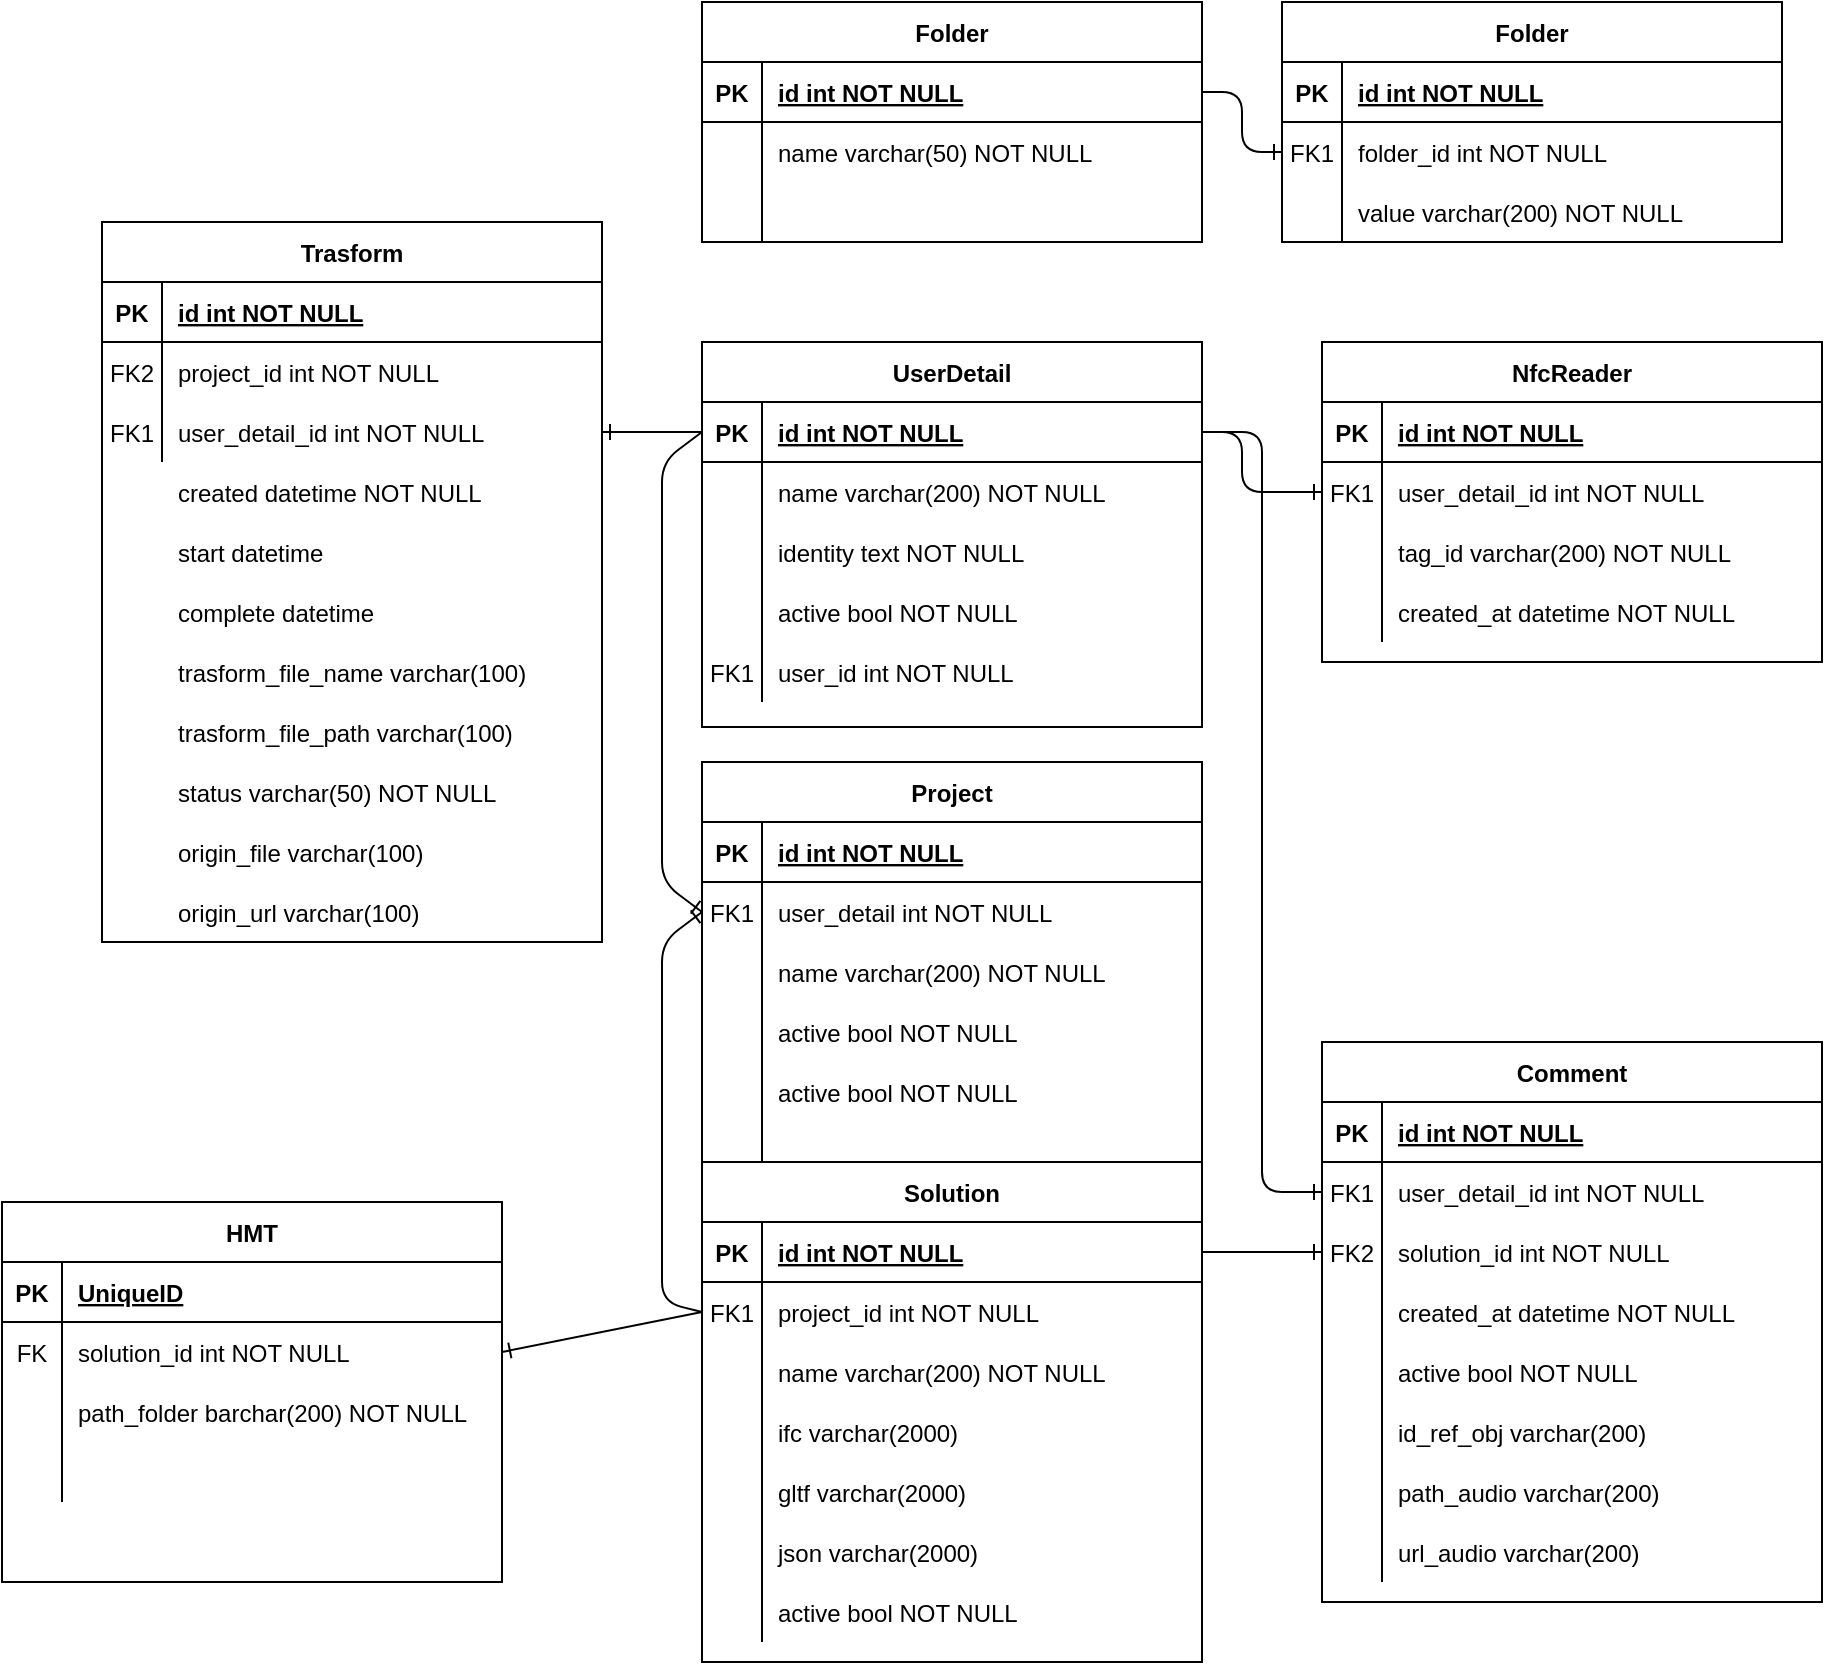 <mxfile version="21.0.6" type="github">
  <diagram id="R2lEEEUBdFMjLlhIrx00" name="Page-1">
    <mxGraphModel dx="1562" dy="829" grid="1" gridSize="10" guides="1" tooltips="1" connect="1" arrows="1" fold="1" page="1" pageScale="1" pageWidth="850" pageHeight="1100" math="0" shadow="0" extFonts="Permanent Marker^https://fonts.googleapis.com/css?family=Permanent+Marker">
      <root>
        <mxCell id="0" />
        <mxCell id="1" parent="0" />
        <mxCell id="ysdyAPPFtzYPSUUlSstP-8" value="Trasform" style="shape=table;startSize=30;container=1;collapsible=1;childLayout=tableLayout;fixedRows=1;rowLines=0;fontStyle=1;align=center;resizeLast=1;" parent="1" vertex="1">
          <mxGeometry x="370" y="210" width="250" height="360" as="geometry" />
        </mxCell>
        <mxCell id="ysdyAPPFtzYPSUUlSstP-9" value="" style="shape=partialRectangle;collapsible=0;dropTarget=0;pointerEvents=0;fillColor=none;points=[[0,0.5],[1,0.5]];portConstraint=eastwest;top=0;left=0;right=0;bottom=1;" parent="ysdyAPPFtzYPSUUlSstP-8" vertex="1">
          <mxGeometry y="30" width="250" height="30" as="geometry" />
        </mxCell>
        <mxCell id="ysdyAPPFtzYPSUUlSstP-10" value="PK" style="shape=partialRectangle;overflow=hidden;connectable=0;fillColor=none;top=0;left=0;bottom=0;right=0;fontStyle=1;" parent="ysdyAPPFtzYPSUUlSstP-9" vertex="1">
          <mxGeometry width="30" height="30" as="geometry">
            <mxRectangle width="30" height="30" as="alternateBounds" />
          </mxGeometry>
        </mxCell>
        <mxCell id="ysdyAPPFtzYPSUUlSstP-11" value="id int NOT NULL " style="shape=partialRectangle;overflow=hidden;connectable=0;fillColor=none;top=0;left=0;bottom=0;right=0;align=left;spacingLeft=6;fontStyle=5;" parent="ysdyAPPFtzYPSUUlSstP-9" vertex="1">
          <mxGeometry x="30" width="220" height="30" as="geometry">
            <mxRectangle width="220" height="30" as="alternateBounds" />
          </mxGeometry>
        </mxCell>
        <mxCell id="ysdyAPPFtzYPSUUlSstP-15" value="" style="shape=partialRectangle;collapsible=0;dropTarget=0;pointerEvents=0;fillColor=none;points=[[0,0.5],[1,0.5]];portConstraint=eastwest;top=0;left=0;right=0;bottom=0;" parent="ysdyAPPFtzYPSUUlSstP-8" vertex="1">
          <mxGeometry y="60" width="250" height="30" as="geometry" />
        </mxCell>
        <mxCell id="ysdyAPPFtzYPSUUlSstP-16" value="FK2" style="shape=partialRectangle;overflow=hidden;connectable=0;fillColor=none;top=0;left=0;bottom=0;right=0;" parent="ysdyAPPFtzYPSUUlSstP-15" vertex="1">
          <mxGeometry width="30" height="30" as="geometry">
            <mxRectangle width="30" height="30" as="alternateBounds" />
          </mxGeometry>
        </mxCell>
        <mxCell id="ysdyAPPFtzYPSUUlSstP-17" value="project_id int NOT NULL" style="shape=partialRectangle;overflow=hidden;connectable=0;fillColor=none;top=0;left=0;bottom=0;right=0;align=left;spacingLeft=6;" parent="ysdyAPPFtzYPSUUlSstP-15" vertex="1">
          <mxGeometry x="30" width="220" height="30" as="geometry">
            <mxRectangle width="220" height="30" as="alternateBounds" />
          </mxGeometry>
        </mxCell>
        <mxCell id="ysdyAPPFtzYPSUUlSstP-12" value="" style="shape=partialRectangle;collapsible=0;dropTarget=0;pointerEvents=0;fillColor=none;points=[[0,0.5],[1,0.5]];portConstraint=eastwest;top=0;left=0;right=0;bottom=0;" parent="ysdyAPPFtzYPSUUlSstP-8" vertex="1">
          <mxGeometry y="90" width="250" height="30" as="geometry" />
        </mxCell>
        <mxCell id="ysdyAPPFtzYPSUUlSstP-13" value="FK1" style="shape=partialRectangle;overflow=hidden;connectable=0;fillColor=none;top=0;left=0;bottom=0;right=0;" parent="ysdyAPPFtzYPSUUlSstP-12" vertex="1">
          <mxGeometry width="30" height="30" as="geometry">
            <mxRectangle width="30" height="30" as="alternateBounds" />
          </mxGeometry>
        </mxCell>
        <mxCell id="ysdyAPPFtzYPSUUlSstP-14" value="user_detail_id int NOT NULL" style="shape=partialRectangle;overflow=hidden;connectable=0;fillColor=none;top=0;left=0;bottom=0;right=0;align=left;spacingLeft=6;" parent="ysdyAPPFtzYPSUUlSstP-12" vertex="1">
          <mxGeometry x="30" width="220" height="30" as="geometry">
            <mxRectangle width="220" height="30" as="alternateBounds" />
          </mxGeometry>
        </mxCell>
        <mxCell id="ysdyAPPFtzYPSUUlSstP-20" value="created datetime NOT NULL" style="shape=partialRectangle;overflow=hidden;connectable=0;fillColor=none;top=0;left=0;bottom=0;right=0;align=left;spacingLeft=6;" parent="1" vertex="1">
          <mxGeometry x="400" y="330" width="220" height="30" as="geometry">
            <mxRectangle width="220" height="30" as="alternateBounds" />
          </mxGeometry>
        </mxCell>
        <mxCell id="ysdyAPPFtzYPSUUlSstP-22" value="start datetime" style="shape=partialRectangle;overflow=hidden;connectable=0;fillColor=none;top=0;left=0;bottom=0;right=0;align=left;spacingLeft=6;" parent="1" vertex="1">
          <mxGeometry x="400" y="360" width="220" height="30" as="geometry">
            <mxRectangle width="220" height="30" as="alternateBounds" />
          </mxGeometry>
        </mxCell>
        <mxCell id="ysdyAPPFtzYPSUUlSstP-23" value="complete datetime" style="shape=partialRectangle;overflow=hidden;connectable=0;fillColor=none;top=0;left=0;bottom=0;right=0;align=left;spacingLeft=6;" parent="1" vertex="1">
          <mxGeometry x="400" y="390" width="220" height="30" as="geometry">
            <mxRectangle width="220" height="30" as="alternateBounds" />
          </mxGeometry>
        </mxCell>
        <mxCell id="ysdyAPPFtzYPSUUlSstP-24" value="trasform_file_name varchar(100)" style="shape=partialRectangle;overflow=hidden;connectable=0;fillColor=none;top=0;left=0;bottom=0;right=0;align=left;spacingLeft=6;" parent="1" vertex="1">
          <mxGeometry x="400" y="420" width="220" height="30" as="geometry">
            <mxRectangle width="220" height="30" as="alternateBounds" />
          </mxGeometry>
        </mxCell>
        <mxCell id="ysdyAPPFtzYPSUUlSstP-25" value="trasform_file_path varchar(100)" style="shape=partialRectangle;overflow=hidden;connectable=0;fillColor=none;top=0;left=0;bottom=0;right=0;align=left;spacingLeft=6;" parent="1" vertex="1">
          <mxGeometry x="400" y="450" width="220" height="30" as="geometry">
            <mxRectangle width="220" height="30" as="alternateBounds" />
          </mxGeometry>
        </mxCell>
        <mxCell id="ysdyAPPFtzYPSUUlSstP-26" value="status varchar(50) NOT NULL" style="shape=partialRectangle;overflow=hidden;connectable=0;fillColor=none;top=0;left=0;bottom=0;right=0;align=left;spacingLeft=6;" parent="1" vertex="1">
          <mxGeometry x="400" y="480" width="220" height="30" as="geometry">
            <mxRectangle width="220" height="30" as="alternateBounds" />
          </mxGeometry>
        </mxCell>
        <mxCell id="ysdyAPPFtzYPSUUlSstP-27" value="origin_file varchar(100)" style="shape=partialRectangle;overflow=hidden;connectable=0;fillColor=none;top=0;left=0;bottom=0;right=0;align=left;spacingLeft=6;" parent="1" vertex="1">
          <mxGeometry x="400" y="510" width="220" height="30" as="geometry">
            <mxRectangle width="220" height="30" as="alternateBounds" />
          </mxGeometry>
        </mxCell>
        <mxCell id="ysdyAPPFtzYPSUUlSstP-28" value="origin_url varchar(100)" style="shape=partialRectangle;overflow=hidden;connectable=0;fillColor=none;top=0;left=0;bottom=0;right=0;align=left;spacingLeft=6;" parent="1" vertex="1">
          <mxGeometry x="400" y="540" width="220" height="30" as="geometry">
            <mxRectangle width="220" height="30" as="alternateBounds" />
          </mxGeometry>
        </mxCell>
        <mxCell id="ysdyAPPFtzYPSUUlSstP-39" value="UserDetail" style="shape=table;startSize=30;container=1;collapsible=1;childLayout=tableLayout;fixedRows=1;rowLines=0;fontStyle=1;align=center;resizeLast=1;" parent="1" vertex="1">
          <mxGeometry x="670" y="270" width="250" height="192.5" as="geometry" />
        </mxCell>
        <mxCell id="ysdyAPPFtzYPSUUlSstP-40" value="" style="shape=partialRectangle;collapsible=0;dropTarget=0;pointerEvents=0;fillColor=none;points=[[0,0.5],[1,0.5]];portConstraint=eastwest;top=0;left=0;right=0;bottom=1;" parent="ysdyAPPFtzYPSUUlSstP-39" vertex="1">
          <mxGeometry y="30" width="250" height="30" as="geometry" />
        </mxCell>
        <mxCell id="ysdyAPPFtzYPSUUlSstP-41" value="PK" style="shape=partialRectangle;overflow=hidden;connectable=0;fillColor=none;top=0;left=0;bottom=0;right=0;fontStyle=1;" parent="ysdyAPPFtzYPSUUlSstP-40" vertex="1">
          <mxGeometry width="30" height="30" as="geometry">
            <mxRectangle width="30" height="30" as="alternateBounds" />
          </mxGeometry>
        </mxCell>
        <mxCell id="ysdyAPPFtzYPSUUlSstP-42" value="id int NOT NULL " style="shape=partialRectangle;overflow=hidden;connectable=0;fillColor=none;top=0;left=0;bottom=0;right=0;align=left;spacingLeft=6;fontStyle=5;" parent="ysdyAPPFtzYPSUUlSstP-40" vertex="1">
          <mxGeometry x="30" width="220" height="30" as="geometry">
            <mxRectangle width="220" height="30" as="alternateBounds" />
          </mxGeometry>
        </mxCell>
        <mxCell id="ysdyAPPFtzYPSUUlSstP-43" value="" style="shape=partialRectangle;collapsible=0;dropTarget=0;pointerEvents=0;fillColor=none;points=[[0,0.5],[1,0.5]];portConstraint=eastwest;top=0;left=0;right=0;bottom=0;" parent="ysdyAPPFtzYPSUUlSstP-39" vertex="1">
          <mxGeometry y="60" width="250" height="30" as="geometry" />
        </mxCell>
        <mxCell id="ysdyAPPFtzYPSUUlSstP-44" value="" style="shape=partialRectangle;overflow=hidden;connectable=0;fillColor=none;top=0;left=0;bottom=0;right=0;" parent="ysdyAPPFtzYPSUUlSstP-43" vertex="1">
          <mxGeometry width="30" height="30" as="geometry">
            <mxRectangle width="30" height="30" as="alternateBounds" />
          </mxGeometry>
        </mxCell>
        <mxCell id="ysdyAPPFtzYPSUUlSstP-45" value="name varchar(200) NOT NULL" style="shape=partialRectangle;overflow=hidden;connectable=0;fillColor=none;top=0;left=0;bottom=0;right=0;align=left;spacingLeft=6;" parent="ysdyAPPFtzYPSUUlSstP-43" vertex="1">
          <mxGeometry x="30" width="220" height="30" as="geometry">
            <mxRectangle width="220" height="30" as="alternateBounds" />
          </mxGeometry>
        </mxCell>
        <mxCell id="ysdyAPPFtzYPSUUlSstP-46" value="" style="shape=partialRectangle;collapsible=0;dropTarget=0;pointerEvents=0;fillColor=none;points=[[0,0.5],[1,0.5]];portConstraint=eastwest;top=0;left=0;right=0;bottom=0;" parent="ysdyAPPFtzYPSUUlSstP-39" vertex="1">
          <mxGeometry y="90" width="250" height="30" as="geometry" />
        </mxCell>
        <mxCell id="ysdyAPPFtzYPSUUlSstP-47" value="" style="shape=partialRectangle;overflow=hidden;connectable=0;fillColor=none;top=0;left=0;bottom=0;right=0;" parent="ysdyAPPFtzYPSUUlSstP-46" vertex="1">
          <mxGeometry width="30" height="30" as="geometry">
            <mxRectangle width="30" height="30" as="alternateBounds" />
          </mxGeometry>
        </mxCell>
        <mxCell id="ysdyAPPFtzYPSUUlSstP-48" value="identity text NOT NULL" style="shape=partialRectangle;overflow=hidden;connectable=0;fillColor=none;top=0;left=0;bottom=0;right=0;align=left;spacingLeft=6;" parent="ysdyAPPFtzYPSUUlSstP-46" vertex="1">
          <mxGeometry x="30" width="220" height="30" as="geometry">
            <mxRectangle width="220" height="30" as="alternateBounds" />
          </mxGeometry>
        </mxCell>
        <mxCell id="ysdyAPPFtzYPSUUlSstP-49" value="" style="shape=partialRectangle;collapsible=0;dropTarget=0;pointerEvents=0;fillColor=none;points=[[0,0.5],[1,0.5]];portConstraint=eastwest;top=0;left=0;right=0;bottom=0;" parent="ysdyAPPFtzYPSUUlSstP-39" vertex="1">
          <mxGeometry y="120" width="250" height="30" as="geometry" />
        </mxCell>
        <mxCell id="ysdyAPPFtzYPSUUlSstP-50" value="" style="shape=partialRectangle;overflow=hidden;connectable=0;fillColor=none;top=0;left=0;bottom=0;right=0;" parent="ysdyAPPFtzYPSUUlSstP-49" vertex="1">
          <mxGeometry width="30" height="30" as="geometry">
            <mxRectangle width="30" height="30" as="alternateBounds" />
          </mxGeometry>
        </mxCell>
        <mxCell id="ysdyAPPFtzYPSUUlSstP-51" value="active bool NOT NULL" style="shape=partialRectangle;overflow=hidden;connectable=0;fillColor=none;top=0;left=0;bottom=0;right=0;align=left;spacingLeft=6;" parent="ysdyAPPFtzYPSUUlSstP-49" vertex="1">
          <mxGeometry x="30" width="220" height="30" as="geometry">
            <mxRectangle width="220" height="30" as="alternateBounds" />
          </mxGeometry>
        </mxCell>
        <mxCell id="ysdyAPPFtzYPSUUlSstP-52" value="" style="shape=partialRectangle;collapsible=0;dropTarget=0;pointerEvents=0;fillColor=none;points=[[0,0.5],[1,0.5]];portConstraint=eastwest;top=0;left=0;right=0;bottom=0;" parent="ysdyAPPFtzYPSUUlSstP-39" vertex="1">
          <mxGeometry y="150" width="250" height="30" as="geometry" />
        </mxCell>
        <mxCell id="ysdyAPPFtzYPSUUlSstP-53" value="FK1" style="shape=partialRectangle;overflow=hidden;connectable=0;fillColor=none;top=0;left=0;bottom=0;right=0;" parent="ysdyAPPFtzYPSUUlSstP-52" vertex="1">
          <mxGeometry width="30" height="30" as="geometry">
            <mxRectangle width="30" height="30" as="alternateBounds" />
          </mxGeometry>
        </mxCell>
        <mxCell id="ysdyAPPFtzYPSUUlSstP-54" value="user_id int NOT NULL" style="shape=partialRectangle;overflow=hidden;connectable=0;fillColor=none;top=0;left=0;bottom=0;right=0;align=left;spacingLeft=6;" parent="ysdyAPPFtzYPSUUlSstP-52" vertex="1">
          <mxGeometry x="30" width="220" height="30" as="geometry">
            <mxRectangle width="220" height="30" as="alternateBounds" />
          </mxGeometry>
        </mxCell>
        <mxCell id="ysdyAPPFtzYPSUUlSstP-58" value="" style="endArrow=ERoneToOne;startArrow=ERone;endFill=1;startFill=0;exitX=1;exitY=0.5;exitDx=0;exitDy=0;entryX=0;entryY=0.5;entryDx=0;entryDy=0;" parent="1" source="ysdyAPPFtzYPSUUlSstP-12" target="ysdyAPPFtzYPSUUlSstP-40" edge="1">
          <mxGeometry width="100" height="100" relative="1" as="geometry">
            <mxPoint x="680" y="-23.636" as="sourcePoint" />
            <mxPoint x="760" y="-16.364" as="targetPoint" />
          </mxGeometry>
        </mxCell>
        <mxCell id="ysdyAPPFtzYPSUUlSstP-59" value="Project" style="shape=table;startSize=30;container=1;collapsible=1;childLayout=tableLayout;fixedRows=1;rowLines=0;fontStyle=1;align=center;resizeLast=1;" parent="1" vertex="1">
          <mxGeometry x="670" y="480" width="250" height="210" as="geometry" />
        </mxCell>
        <mxCell id="ysdyAPPFtzYPSUUlSstP-60" value="" style="shape=partialRectangle;collapsible=0;dropTarget=0;pointerEvents=0;fillColor=none;points=[[0,0.5],[1,0.5]];portConstraint=eastwest;top=0;left=0;right=0;bottom=1;" parent="ysdyAPPFtzYPSUUlSstP-59" vertex="1">
          <mxGeometry y="30" width="250" height="30" as="geometry" />
        </mxCell>
        <mxCell id="ysdyAPPFtzYPSUUlSstP-61" value="PK" style="shape=partialRectangle;overflow=hidden;connectable=0;fillColor=none;top=0;left=0;bottom=0;right=0;fontStyle=1;" parent="ysdyAPPFtzYPSUUlSstP-60" vertex="1">
          <mxGeometry width="30" height="30" as="geometry">
            <mxRectangle width="30" height="30" as="alternateBounds" />
          </mxGeometry>
        </mxCell>
        <mxCell id="ysdyAPPFtzYPSUUlSstP-62" value="id int NOT NULL " style="shape=partialRectangle;overflow=hidden;connectable=0;fillColor=none;top=0;left=0;bottom=0;right=0;align=left;spacingLeft=6;fontStyle=5;" parent="ysdyAPPFtzYPSUUlSstP-60" vertex="1">
          <mxGeometry x="30" width="220" height="30" as="geometry">
            <mxRectangle width="220" height="30" as="alternateBounds" />
          </mxGeometry>
        </mxCell>
        <mxCell id="ysdyAPPFtzYPSUUlSstP-63" value="" style="shape=partialRectangle;collapsible=0;dropTarget=0;pointerEvents=0;fillColor=none;points=[[0,0.5],[1,0.5]];portConstraint=eastwest;top=0;left=0;right=0;bottom=0;" parent="ysdyAPPFtzYPSUUlSstP-59" vertex="1">
          <mxGeometry y="60" width="250" height="30" as="geometry" />
        </mxCell>
        <mxCell id="ysdyAPPFtzYPSUUlSstP-64" value="FK1" style="shape=partialRectangle;overflow=hidden;connectable=0;fillColor=none;top=0;left=0;bottom=0;right=0;" parent="ysdyAPPFtzYPSUUlSstP-63" vertex="1">
          <mxGeometry width="30" height="30" as="geometry">
            <mxRectangle width="30" height="30" as="alternateBounds" />
          </mxGeometry>
        </mxCell>
        <mxCell id="ysdyAPPFtzYPSUUlSstP-65" value="user_detail int NOT NULL" style="shape=partialRectangle;overflow=hidden;connectable=0;fillColor=none;top=0;left=0;bottom=0;right=0;align=left;spacingLeft=6;" parent="ysdyAPPFtzYPSUUlSstP-63" vertex="1">
          <mxGeometry x="30" width="220" height="30" as="geometry">
            <mxRectangle width="220" height="30" as="alternateBounds" />
          </mxGeometry>
        </mxCell>
        <mxCell id="ysdyAPPFtzYPSUUlSstP-66" value="" style="shape=partialRectangle;collapsible=0;dropTarget=0;pointerEvents=0;fillColor=none;points=[[0,0.5],[1,0.5]];portConstraint=eastwest;top=0;left=0;right=0;bottom=0;" parent="ysdyAPPFtzYPSUUlSstP-59" vertex="1">
          <mxGeometry y="90" width="250" height="30" as="geometry" />
        </mxCell>
        <mxCell id="ysdyAPPFtzYPSUUlSstP-67" value="" style="shape=partialRectangle;overflow=hidden;connectable=0;fillColor=none;top=0;left=0;bottom=0;right=0;" parent="ysdyAPPFtzYPSUUlSstP-66" vertex="1">
          <mxGeometry width="30" height="30" as="geometry">
            <mxRectangle width="30" height="30" as="alternateBounds" />
          </mxGeometry>
        </mxCell>
        <mxCell id="ysdyAPPFtzYPSUUlSstP-68" value="name varchar(200) NOT NULL" style="shape=partialRectangle;overflow=hidden;connectable=0;fillColor=none;top=0;left=0;bottom=0;right=0;align=left;spacingLeft=6;" parent="ysdyAPPFtzYPSUUlSstP-66" vertex="1">
          <mxGeometry x="30" width="220" height="30" as="geometry">
            <mxRectangle width="220" height="30" as="alternateBounds" />
          </mxGeometry>
        </mxCell>
        <mxCell id="_1cY1ku0aKr4ghKfiRZp-2" value="" style="shape=partialRectangle;collapsible=0;dropTarget=0;pointerEvents=0;fillColor=none;points=[[0,0.5],[1,0.5]];portConstraint=eastwest;top=0;left=0;right=0;bottom=0;" vertex="1" parent="ysdyAPPFtzYPSUUlSstP-59">
          <mxGeometry y="120" width="250" height="30" as="geometry" />
        </mxCell>
        <mxCell id="_1cY1ku0aKr4ghKfiRZp-3" value="" style="shape=partialRectangle;overflow=hidden;connectable=0;fillColor=none;top=0;left=0;bottom=0;right=0;" vertex="1" parent="_1cY1ku0aKr4ghKfiRZp-2">
          <mxGeometry width="30" height="30" as="geometry">
            <mxRectangle width="30" height="30" as="alternateBounds" />
          </mxGeometry>
        </mxCell>
        <mxCell id="_1cY1ku0aKr4ghKfiRZp-4" value="active bool NOT NULL" style="shape=partialRectangle;overflow=hidden;connectable=0;fillColor=none;top=0;left=0;bottom=0;right=0;align=left;spacingLeft=6;" vertex="1" parent="_1cY1ku0aKr4ghKfiRZp-2">
          <mxGeometry x="30" width="220" height="30" as="geometry">
            <mxRectangle width="220" height="30" as="alternateBounds" />
          </mxGeometry>
        </mxCell>
        <mxCell id="ysdyAPPFtzYPSUUlSstP-69" value="" style="shape=partialRectangle;collapsible=0;dropTarget=0;pointerEvents=0;fillColor=none;points=[[0,0.5],[1,0.5]];portConstraint=eastwest;top=0;left=0;right=0;bottom=0;" parent="ysdyAPPFtzYPSUUlSstP-59" vertex="1">
          <mxGeometry y="150" width="250" height="30" as="geometry" />
        </mxCell>
        <mxCell id="ysdyAPPFtzYPSUUlSstP-70" value="" style="shape=partialRectangle;overflow=hidden;connectable=0;fillColor=none;top=0;left=0;bottom=0;right=0;" parent="ysdyAPPFtzYPSUUlSstP-69" vertex="1">
          <mxGeometry width="30" height="30" as="geometry">
            <mxRectangle width="30" height="30" as="alternateBounds" />
          </mxGeometry>
        </mxCell>
        <mxCell id="ysdyAPPFtzYPSUUlSstP-71" value="active bool NOT NULL" style="shape=partialRectangle;overflow=hidden;connectable=0;fillColor=none;top=0;left=0;bottom=0;right=0;align=left;spacingLeft=6;" parent="ysdyAPPFtzYPSUUlSstP-69" vertex="1">
          <mxGeometry x="30" width="220" height="30" as="geometry">
            <mxRectangle width="220" height="30" as="alternateBounds" />
          </mxGeometry>
        </mxCell>
        <mxCell id="ysdyAPPFtzYPSUUlSstP-72" value="" style="shape=partialRectangle;collapsible=0;dropTarget=0;pointerEvents=0;fillColor=none;points=[[0,0.5],[1,0.5]];portConstraint=eastwest;top=0;left=0;right=0;bottom=0;" parent="ysdyAPPFtzYPSUUlSstP-59" vertex="1">
          <mxGeometry y="180" width="250" height="30" as="geometry" />
        </mxCell>
        <mxCell id="ysdyAPPFtzYPSUUlSstP-73" value="" style="shape=partialRectangle;overflow=hidden;connectable=0;fillColor=none;top=0;left=0;bottom=0;right=0;" parent="ysdyAPPFtzYPSUUlSstP-72" vertex="1">
          <mxGeometry width="30" height="30" as="geometry">
            <mxRectangle width="30" height="30" as="alternateBounds" />
          </mxGeometry>
        </mxCell>
        <mxCell id="ysdyAPPFtzYPSUUlSstP-74" value="" style="shape=partialRectangle;overflow=hidden;connectable=0;fillColor=none;top=0;left=0;bottom=0;right=0;align=left;spacingLeft=6;" parent="ysdyAPPFtzYPSUUlSstP-72" vertex="1">
          <mxGeometry x="30" width="220" height="30" as="geometry">
            <mxRectangle width="220" height="30" as="alternateBounds" />
          </mxGeometry>
        </mxCell>
        <mxCell id="ysdyAPPFtzYPSUUlSstP-75" value="" style="endArrow=ERoneToOne;startArrow=ERone;endFill=1;startFill=0;exitX=0;exitY=0.5;exitDx=0;exitDy=0;entryX=0;entryY=0.5;entryDx=0;entryDy=0;" parent="1" source="ysdyAPPFtzYPSUUlSstP-63" target="ysdyAPPFtzYPSUUlSstP-40" edge="1">
          <mxGeometry width="100" height="100" relative="1" as="geometry">
            <mxPoint x="630" y="325" as="sourcePoint" />
            <mxPoint x="680" y="325" as="targetPoint" />
            <Array as="points">
              <mxPoint x="650" y="540" />
              <mxPoint x="650" y="430" />
              <mxPoint x="650" y="330" />
            </Array>
          </mxGeometry>
        </mxCell>
        <mxCell id="ysdyAPPFtzYPSUUlSstP-76" value="Solution" style="shape=table;startSize=30;container=1;collapsible=1;childLayout=tableLayout;fixedRows=1;rowLines=0;fontStyle=1;align=center;resizeLast=1;" parent="1" vertex="1">
          <mxGeometry x="670" y="680" width="250" height="250" as="geometry" />
        </mxCell>
        <mxCell id="ysdyAPPFtzYPSUUlSstP-77" value="" style="shape=partialRectangle;collapsible=0;dropTarget=0;pointerEvents=0;fillColor=none;points=[[0,0.5],[1,0.5]];portConstraint=eastwest;top=0;left=0;right=0;bottom=1;" parent="ysdyAPPFtzYPSUUlSstP-76" vertex="1">
          <mxGeometry y="30" width="250" height="30" as="geometry" />
        </mxCell>
        <mxCell id="ysdyAPPFtzYPSUUlSstP-78" value="PK" style="shape=partialRectangle;overflow=hidden;connectable=0;fillColor=none;top=0;left=0;bottom=0;right=0;fontStyle=1;" parent="ysdyAPPFtzYPSUUlSstP-77" vertex="1">
          <mxGeometry width="30" height="30" as="geometry">
            <mxRectangle width="30" height="30" as="alternateBounds" />
          </mxGeometry>
        </mxCell>
        <mxCell id="ysdyAPPFtzYPSUUlSstP-79" value="id int NOT NULL " style="shape=partialRectangle;overflow=hidden;connectable=0;fillColor=none;top=0;left=0;bottom=0;right=0;align=left;spacingLeft=6;fontStyle=5;" parent="ysdyAPPFtzYPSUUlSstP-77" vertex="1">
          <mxGeometry x="30" width="220" height="30" as="geometry">
            <mxRectangle width="220" height="30" as="alternateBounds" />
          </mxGeometry>
        </mxCell>
        <mxCell id="ysdyAPPFtzYPSUUlSstP-80" value="" style="shape=partialRectangle;collapsible=0;dropTarget=0;pointerEvents=0;fillColor=none;points=[[0,0.5],[1,0.5]];portConstraint=eastwest;top=0;left=0;right=0;bottom=0;" parent="ysdyAPPFtzYPSUUlSstP-76" vertex="1">
          <mxGeometry y="60" width="250" height="30" as="geometry" />
        </mxCell>
        <mxCell id="ysdyAPPFtzYPSUUlSstP-81" value="FK1" style="shape=partialRectangle;overflow=hidden;connectable=0;fillColor=none;top=0;left=0;bottom=0;right=0;" parent="ysdyAPPFtzYPSUUlSstP-80" vertex="1">
          <mxGeometry width="30" height="30" as="geometry">
            <mxRectangle width="30" height="30" as="alternateBounds" />
          </mxGeometry>
        </mxCell>
        <mxCell id="ysdyAPPFtzYPSUUlSstP-82" value="project_id int NOT NULL" style="shape=partialRectangle;overflow=hidden;connectable=0;fillColor=none;top=0;left=0;bottom=0;right=0;align=left;spacingLeft=6;" parent="ysdyAPPFtzYPSUUlSstP-80" vertex="1">
          <mxGeometry x="30" width="220" height="30" as="geometry">
            <mxRectangle width="220" height="30" as="alternateBounds" />
          </mxGeometry>
        </mxCell>
        <mxCell id="ysdyAPPFtzYPSUUlSstP-83" value="" style="shape=partialRectangle;collapsible=0;dropTarget=0;pointerEvents=0;fillColor=none;points=[[0,0.5],[1,0.5]];portConstraint=eastwest;top=0;left=0;right=0;bottom=0;" parent="ysdyAPPFtzYPSUUlSstP-76" vertex="1">
          <mxGeometry y="90" width="250" height="30" as="geometry" />
        </mxCell>
        <mxCell id="ysdyAPPFtzYPSUUlSstP-84" value="" style="shape=partialRectangle;overflow=hidden;connectable=0;fillColor=none;top=0;left=0;bottom=0;right=0;" parent="ysdyAPPFtzYPSUUlSstP-83" vertex="1">
          <mxGeometry width="30" height="30" as="geometry">
            <mxRectangle width="30" height="30" as="alternateBounds" />
          </mxGeometry>
        </mxCell>
        <mxCell id="ysdyAPPFtzYPSUUlSstP-85" value="name varchar(200) NOT NULL" style="shape=partialRectangle;overflow=hidden;connectable=0;fillColor=none;top=0;left=0;bottom=0;right=0;align=left;spacingLeft=6;" parent="ysdyAPPFtzYPSUUlSstP-83" vertex="1">
          <mxGeometry x="30" width="220" height="30" as="geometry">
            <mxRectangle width="220" height="30" as="alternateBounds" />
          </mxGeometry>
        </mxCell>
        <mxCell id="ysdyAPPFtzYPSUUlSstP-86" value="" style="shape=partialRectangle;collapsible=0;dropTarget=0;pointerEvents=0;fillColor=none;points=[[0,0.5],[1,0.5]];portConstraint=eastwest;top=0;left=0;right=0;bottom=0;" parent="ysdyAPPFtzYPSUUlSstP-76" vertex="1">
          <mxGeometry y="120" width="250" height="30" as="geometry" />
        </mxCell>
        <mxCell id="ysdyAPPFtzYPSUUlSstP-87" value="" style="shape=partialRectangle;overflow=hidden;connectable=0;fillColor=none;top=0;left=0;bottom=0;right=0;" parent="ysdyAPPFtzYPSUUlSstP-86" vertex="1">
          <mxGeometry width="30" height="30" as="geometry">
            <mxRectangle width="30" height="30" as="alternateBounds" />
          </mxGeometry>
        </mxCell>
        <mxCell id="ysdyAPPFtzYPSUUlSstP-88" value="ifc varchar(2000)" style="shape=partialRectangle;overflow=hidden;connectable=0;fillColor=none;top=0;left=0;bottom=0;right=0;align=left;spacingLeft=6;" parent="ysdyAPPFtzYPSUUlSstP-86" vertex="1">
          <mxGeometry x="30" width="220" height="30" as="geometry">
            <mxRectangle width="220" height="30" as="alternateBounds" />
          </mxGeometry>
        </mxCell>
        <mxCell id="ysdyAPPFtzYPSUUlSstP-89" value="" style="shape=partialRectangle;collapsible=0;dropTarget=0;pointerEvents=0;fillColor=none;points=[[0,0.5],[1,0.5]];portConstraint=eastwest;top=0;left=0;right=0;bottom=0;" parent="ysdyAPPFtzYPSUUlSstP-76" vertex="1">
          <mxGeometry y="150" width="250" height="30" as="geometry" />
        </mxCell>
        <mxCell id="ysdyAPPFtzYPSUUlSstP-90" value="" style="shape=partialRectangle;overflow=hidden;connectable=0;fillColor=none;top=0;left=0;bottom=0;right=0;" parent="ysdyAPPFtzYPSUUlSstP-89" vertex="1">
          <mxGeometry width="30" height="30" as="geometry">
            <mxRectangle width="30" height="30" as="alternateBounds" />
          </mxGeometry>
        </mxCell>
        <mxCell id="ysdyAPPFtzYPSUUlSstP-91" value="gltf varchar(2000)" style="shape=partialRectangle;overflow=hidden;connectable=0;fillColor=none;top=0;left=0;bottom=0;right=0;align=left;spacingLeft=6;" parent="ysdyAPPFtzYPSUUlSstP-89" vertex="1">
          <mxGeometry x="30" width="220" height="30" as="geometry">
            <mxRectangle width="220" height="30" as="alternateBounds" />
          </mxGeometry>
        </mxCell>
        <mxCell id="ysdyAPPFtzYPSUUlSstP-102" value="" style="shape=partialRectangle;collapsible=0;dropTarget=0;pointerEvents=0;fillColor=none;points=[[0,0.5],[1,0.5]];portConstraint=eastwest;top=0;left=0;right=0;bottom=0;" parent="ysdyAPPFtzYPSUUlSstP-76" vertex="1">
          <mxGeometry y="180" width="250" height="30" as="geometry" />
        </mxCell>
        <mxCell id="ysdyAPPFtzYPSUUlSstP-103" value="" style="shape=partialRectangle;overflow=hidden;connectable=0;fillColor=none;top=0;left=0;bottom=0;right=0;" parent="ysdyAPPFtzYPSUUlSstP-102" vertex="1">
          <mxGeometry width="30" height="30" as="geometry">
            <mxRectangle width="30" height="30" as="alternateBounds" />
          </mxGeometry>
        </mxCell>
        <mxCell id="ysdyAPPFtzYPSUUlSstP-104" value="json varchar(2000)" style="shape=partialRectangle;overflow=hidden;connectable=0;fillColor=none;top=0;left=0;bottom=0;right=0;align=left;spacingLeft=6;" parent="ysdyAPPFtzYPSUUlSstP-102" vertex="1">
          <mxGeometry x="30" width="220" height="30" as="geometry">
            <mxRectangle width="220" height="30" as="alternateBounds" />
          </mxGeometry>
        </mxCell>
        <mxCell id="ysdyAPPFtzYPSUUlSstP-114" value="" style="shape=partialRectangle;collapsible=0;dropTarget=0;pointerEvents=0;fillColor=none;points=[[0,0.5],[1,0.5]];portConstraint=eastwest;top=0;left=0;right=0;bottom=0;" parent="ysdyAPPFtzYPSUUlSstP-76" vertex="1">
          <mxGeometry y="210" width="250" height="30" as="geometry" />
        </mxCell>
        <mxCell id="ysdyAPPFtzYPSUUlSstP-115" value="" style="shape=partialRectangle;overflow=hidden;connectable=0;fillColor=none;top=0;left=0;bottom=0;right=0;" parent="ysdyAPPFtzYPSUUlSstP-114" vertex="1">
          <mxGeometry width="30" height="30" as="geometry">
            <mxRectangle width="30" height="30" as="alternateBounds" />
          </mxGeometry>
        </mxCell>
        <mxCell id="ysdyAPPFtzYPSUUlSstP-116" value="active bool NOT NULL" style="shape=partialRectangle;overflow=hidden;connectable=0;fillColor=none;top=0;left=0;bottom=0;right=0;align=left;spacingLeft=6;" parent="ysdyAPPFtzYPSUUlSstP-114" vertex="1">
          <mxGeometry x="30" width="220" height="30" as="geometry">
            <mxRectangle width="220" height="30" as="alternateBounds" />
          </mxGeometry>
        </mxCell>
        <mxCell id="ysdyAPPFtzYPSUUlSstP-120" value="" style="endArrow=ERoneToOne;startArrow=ERone;endFill=1;startFill=0;exitX=0;exitY=0.5;exitDx=0;exitDy=0;entryX=0;entryY=0.5;entryDx=0;entryDy=0;" parent="1" source="ysdyAPPFtzYPSUUlSstP-63" target="ysdyAPPFtzYPSUUlSstP-80" edge="1">
          <mxGeometry width="100" height="100" relative="1" as="geometry">
            <mxPoint x="680" y="575" as="sourcePoint" />
            <mxPoint x="680" y="315" as="targetPoint" />
            <Array as="points">
              <mxPoint x="650" y="570" />
              <mxPoint x="650" y="670" />
              <mxPoint x="650" y="750" />
            </Array>
          </mxGeometry>
        </mxCell>
        <mxCell id="ysdyAPPFtzYPSUUlSstP-121" value="Comment" style="shape=table;startSize=30;container=1;collapsible=1;childLayout=tableLayout;fixedRows=1;rowLines=0;fontStyle=1;align=center;resizeLast=1;" parent="1" vertex="1">
          <mxGeometry x="980" y="620" width="250" height="280" as="geometry" />
        </mxCell>
        <mxCell id="ysdyAPPFtzYPSUUlSstP-122" value="" style="shape=partialRectangle;collapsible=0;dropTarget=0;pointerEvents=0;fillColor=none;points=[[0,0.5],[1,0.5]];portConstraint=eastwest;top=0;left=0;right=0;bottom=1;" parent="ysdyAPPFtzYPSUUlSstP-121" vertex="1">
          <mxGeometry y="30" width="250" height="30" as="geometry" />
        </mxCell>
        <mxCell id="ysdyAPPFtzYPSUUlSstP-123" value="PK" style="shape=partialRectangle;overflow=hidden;connectable=0;fillColor=none;top=0;left=0;bottom=0;right=0;fontStyle=1;" parent="ysdyAPPFtzYPSUUlSstP-122" vertex="1">
          <mxGeometry width="30" height="30" as="geometry">
            <mxRectangle width="30" height="30" as="alternateBounds" />
          </mxGeometry>
        </mxCell>
        <mxCell id="ysdyAPPFtzYPSUUlSstP-124" value="id int NOT NULL " style="shape=partialRectangle;overflow=hidden;connectable=0;fillColor=none;top=0;left=0;bottom=0;right=0;align=left;spacingLeft=6;fontStyle=5;" parent="ysdyAPPFtzYPSUUlSstP-122" vertex="1">
          <mxGeometry x="30" width="220" height="30" as="geometry">
            <mxRectangle width="220" height="30" as="alternateBounds" />
          </mxGeometry>
        </mxCell>
        <mxCell id="ysdyAPPFtzYPSUUlSstP-125" value="" style="shape=partialRectangle;collapsible=0;dropTarget=0;pointerEvents=0;fillColor=none;points=[[0,0.5],[1,0.5]];portConstraint=eastwest;top=0;left=0;right=0;bottom=0;" parent="ysdyAPPFtzYPSUUlSstP-121" vertex="1">
          <mxGeometry y="60" width="250" height="30" as="geometry" />
        </mxCell>
        <mxCell id="ysdyAPPFtzYPSUUlSstP-126" value="FK1" style="shape=partialRectangle;overflow=hidden;connectable=0;fillColor=none;top=0;left=0;bottom=0;right=0;" parent="ysdyAPPFtzYPSUUlSstP-125" vertex="1">
          <mxGeometry width="30" height="30" as="geometry">
            <mxRectangle width="30" height="30" as="alternateBounds" />
          </mxGeometry>
        </mxCell>
        <mxCell id="ysdyAPPFtzYPSUUlSstP-127" value="user_detail_id int NOT NULL" style="shape=partialRectangle;overflow=hidden;connectable=0;fillColor=none;top=0;left=0;bottom=0;right=0;align=left;spacingLeft=6;" parent="ysdyAPPFtzYPSUUlSstP-125" vertex="1">
          <mxGeometry x="30" width="220" height="30" as="geometry">
            <mxRectangle width="220" height="30" as="alternateBounds" />
          </mxGeometry>
        </mxCell>
        <mxCell id="ysdyAPPFtzYPSUUlSstP-128" value="" style="shape=partialRectangle;collapsible=0;dropTarget=0;pointerEvents=0;fillColor=none;points=[[0,0.5],[1,0.5]];portConstraint=eastwest;top=0;left=0;right=0;bottom=0;" parent="ysdyAPPFtzYPSUUlSstP-121" vertex="1">
          <mxGeometry y="90" width="250" height="30" as="geometry" />
        </mxCell>
        <mxCell id="ysdyAPPFtzYPSUUlSstP-129" value="FK2" style="shape=partialRectangle;overflow=hidden;connectable=0;fillColor=none;top=0;left=0;bottom=0;right=0;" parent="ysdyAPPFtzYPSUUlSstP-128" vertex="1">
          <mxGeometry width="30" height="30" as="geometry">
            <mxRectangle width="30" height="30" as="alternateBounds" />
          </mxGeometry>
        </mxCell>
        <mxCell id="ysdyAPPFtzYPSUUlSstP-130" value="solution_id int NOT NULL" style="shape=partialRectangle;overflow=hidden;connectable=0;fillColor=none;top=0;left=0;bottom=0;right=0;align=left;spacingLeft=6;" parent="ysdyAPPFtzYPSUUlSstP-128" vertex="1">
          <mxGeometry x="30" width="220" height="30" as="geometry">
            <mxRectangle width="220" height="30" as="alternateBounds" />
          </mxGeometry>
        </mxCell>
        <mxCell id="ysdyAPPFtzYPSUUlSstP-131" value="" style="shape=partialRectangle;collapsible=0;dropTarget=0;pointerEvents=0;fillColor=none;points=[[0,0.5],[1,0.5]];portConstraint=eastwest;top=0;left=0;right=0;bottom=0;" parent="ysdyAPPFtzYPSUUlSstP-121" vertex="1">
          <mxGeometry y="120" width="250" height="30" as="geometry" />
        </mxCell>
        <mxCell id="ysdyAPPFtzYPSUUlSstP-132" value="" style="shape=partialRectangle;overflow=hidden;connectable=0;fillColor=none;top=0;left=0;bottom=0;right=0;" parent="ysdyAPPFtzYPSUUlSstP-131" vertex="1">
          <mxGeometry width="30" height="30" as="geometry">
            <mxRectangle width="30" height="30" as="alternateBounds" />
          </mxGeometry>
        </mxCell>
        <mxCell id="ysdyAPPFtzYPSUUlSstP-133" value="created_at datetime NOT NULL" style="shape=partialRectangle;overflow=hidden;connectable=0;fillColor=none;top=0;left=0;bottom=0;right=0;align=left;spacingLeft=6;" parent="ysdyAPPFtzYPSUUlSstP-131" vertex="1">
          <mxGeometry x="30" width="220" height="30" as="geometry">
            <mxRectangle width="220" height="30" as="alternateBounds" />
          </mxGeometry>
        </mxCell>
        <mxCell id="ysdyAPPFtzYPSUUlSstP-134" value="" style="shape=partialRectangle;collapsible=0;dropTarget=0;pointerEvents=0;fillColor=none;points=[[0,0.5],[1,0.5]];portConstraint=eastwest;top=0;left=0;right=0;bottom=0;" parent="ysdyAPPFtzYPSUUlSstP-121" vertex="1">
          <mxGeometry y="150" width="250" height="30" as="geometry" />
        </mxCell>
        <mxCell id="ysdyAPPFtzYPSUUlSstP-135" value="" style="shape=partialRectangle;overflow=hidden;connectable=0;fillColor=none;top=0;left=0;bottom=0;right=0;" parent="ysdyAPPFtzYPSUUlSstP-134" vertex="1">
          <mxGeometry width="30" height="30" as="geometry">
            <mxRectangle width="30" height="30" as="alternateBounds" />
          </mxGeometry>
        </mxCell>
        <mxCell id="ysdyAPPFtzYPSUUlSstP-136" value="active bool NOT NULL" style="shape=partialRectangle;overflow=hidden;connectable=0;fillColor=none;top=0;left=0;bottom=0;right=0;align=left;spacingLeft=6;" parent="ysdyAPPFtzYPSUUlSstP-134" vertex="1">
          <mxGeometry x="30" width="220" height="30" as="geometry">
            <mxRectangle width="220" height="30" as="alternateBounds" />
          </mxGeometry>
        </mxCell>
        <mxCell id="ysdyAPPFtzYPSUUlSstP-152" value="" style="shape=partialRectangle;collapsible=0;dropTarget=0;pointerEvents=0;fillColor=none;points=[[0,0.5],[1,0.5]];portConstraint=eastwest;top=0;left=0;right=0;bottom=0;" parent="ysdyAPPFtzYPSUUlSstP-121" vertex="1">
          <mxGeometry y="180" width="250" height="30" as="geometry" />
        </mxCell>
        <mxCell id="ysdyAPPFtzYPSUUlSstP-153" value="" style="shape=partialRectangle;overflow=hidden;connectable=0;fillColor=none;top=0;left=0;bottom=0;right=0;" parent="ysdyAPPFtzYPSUUlSstP-152" vertex="1">
          <mxGeometry width="30" height="30" as="geometry">
            <mxRectangle width="30" height="30" as="alternateBounds" />
          </mxGeometry>
        </mxCell>
        <mxCell id="ysdyAPPFtzYPSUUlSstP-154" value="id_ref_obj varchar(200)" style="shape=partialRectangle;overflow=hidden;connectable=0;fillColor=none;top=0;left=0;bottom=0;right=0;align=left;spacingLeft=6;" parent="ysdyAPPFtzYPSUUlSstP-152" vertex="1">
          <mxGeometry x="30" width="220" height="30" as="geometry">
            <mxRectangle width="220" height="30" as="alternateBounds" />
          </mxGeometry>
        </mxCell>
        <mxCell id="ysdyAPPFtzYPSUUlSstP-173" value="" style="shape=partialRectangle;collapsible=0;dropTarget=0;pointerEvents=0;fillColor=none;points=[[0,0.5],[1,0.5]];portConstraint=eastwest;top=0;left=0;right=0;bottom=0;" parent="ysdyAPPFtzYPSUUlSstP-121" vertex="1">
          <mxGeometry y="210" width="250" height="30" as="geometry" />
        </mxCell>
        <mxCell id="ysdyAPPFtzYPSUUlSstP-174" value="" style="shape=partialRectangle;overflow=hidden;connectable=0;fillColor=none;top=0;left=0;bottom=0;right=0;" parent="ysdyAPPFtzYPSUUlSstP-173" vertex="1">
          <mxGeometry width="30" height="30" as="geometry">
            <mxRectangle width="30" height="30" as="alternateBounds" />
          </mxGeometry>
        </mxCell>
        <mxCell id="ysdyAPPFtzYPSUUlSstP-175" value="path_audio varchar(200)" style="shape=partialRectangle;overflow=hidden;connectable=0;fillColor=none;top=0;left=0;bottom=0;right=0;align=left;spacingLeft=6;" parent="ysdyAPPFtzYPSUUlSstP-173" vertex="1">
          <mxGeometry x="30" width="220" height="30" as="geometry">
            <mxRectangle width="220" height="30" as="alternateBounds" />
          </mxGeometry>
        </mxCell>
        <mxCell id="ysdyAPPFtzYPSUUlSstP-176" value="" style="shape=partialRectangle;collapsible=0;dropTarget=0;pointerEvents=0;fillColor=none;points=[[0,0.5],[1,0.5]];portConstraint=eastwest;top=0;left=0;right=0;bottom=0;" parent="ysdyAPPFtzYPSUUlSstP-121" vertex="1">
          <mxGeometry y="240" width="250" height="30" as="geometry" />
        </mxCell>
        <mxCell id="ysdyAPPFtzYPSUUlSstP-177" value="" style="shape=partialRectangle;overflow=hidden;connectable=0;fillColor=none;top=0;left=0;bottom=0;right=0;" parent="ysdyAPPFtzYPSUUlSstP-176" vertex="1">
          <mxGeometry width="30" height="30" as="geometry">
            <mxRectangle width="30" height="30" as="alternateBounds" />
          </mxGeometry>
        </mxCell>
        <mxCell id="ysdyAPPFtzYPSUUlSstP-178" value="url_audio varchar(200)" style="shape=partialRectangle;overflow=hidden;connectable=0;fillColor=none;top=0;left=0;bottom=0;right=0;align=left;spacingLeft=6;" parent="ysdyAPPFtzYPSUUlSstP-176" vertex="1">
          <mxGeometry x="30" width="220" height="30" as="geometry">
            <mxRectangle width="220" height="30" as="alternateBounds" />
          </mxGeometry>
        </mxCell>
        <mxCell id="ysdyAPPFtzYPSUUlSstP-179" value="" style="endArrow=ERoneToOne;startArrow=ERone;endFill=1;startFill=0;exitX=0;exitY=0.5;exitDx=0;exitDy=0;entryX=1;entryY=0.5;entryDx=0;entryDy=0;" parent="1" source="ysdyAPPFtzYPSUUlSstP-125" target="ysdyAPPFtzYPSUUlSstP-40" edge="1">
          <mxGeometry width="100" height="100" relative="1" as="geometry">
            <mxPoint x="680" y="565" as="sourcePoint" />
            <mxPoint x="970" y="420" as="targetPoint" />
            <Array as="points">
              <mxPoint x="950" y="695" />
              <mxPoint x="950" y="315" />
            </Array>
          </mxGeometry>
        </mxCell>
        <mxCell id="ysdyAPPFtzYPSUUlSstP-180" value="" style="endArrow=ERoneToOne;startArrow=ERone;endFill=1;startFill=0;exitX=0;exitY=0.5;exitDx=0;exitDy=0;entryX=1;entryY=0.5;entryDx=0;entryDy=0;" parent="1" source="ysdyAPPFtzYPSUUlSstP-128" target="ysdyAPPFtzYPSUUlSstP-77" edge="1">
          <mxGeometry width="100" height="100" relative="1" as="geometry">
            <mxPoint x="990" y="565" as="sourcePoint" />
            <mxPoint x="930" y="325" as="targetPoint" />
            <Array as="points" />
          </mxGeometry>
        </mxCell>
        <mxCell id="ysdyAPPFtzYPSUUlSstP-181" value="Folder" style="shape=table;startSize=30;container=1;collapsible=1;childLayout=tableLayout;fixedRows=1;rowLines=0;fontStyle=1;align=center;resizeLast=1;" parent="1" vertex="1">
          <mxGeometry x="670" y="100" width="250" height="120" as="geometry" />
        </mxCell>
        <mxCell id="ysdyAPPFtzYPSUUlSstP-182" value="" style="shape=partialRectangle;collapsible=0;dropTarget=0;pointerEvents=0;fillColor=none;points=[[0,0.5],[1,0.5]];portConstraint=eastwest;top=0;left=0;right=0;bottom=1;" parent="ysdyAPPFtzYPSUUlSstP-181" vertex="1">
          <mxGeometry y="30" width="250" height="30" as="geometry" />
        </mxCell>
        <mxCell id="ysdyAPPFtzYPSUUlSstP-183" value="PK" style="shape=partialRectangle;overflow=hidden;connectable=0;fillColor=none;top=0;left=0;bottom=0;right=0;fontStyle=1;" parent="ysdyAPPFtzYPSUUlSstP-182" vertex="1">
          <mxGeometry width="30" height="30" as="geometry">
            <mxRectangle width="30" height="30" as="alternateBounds" />
          </mxGeometry>
        </mxCell>
        <mxCell id="ysdyAPPFtzYPSUUlSstP-184" value="id int NOT NULL " style="shape=partialRectangle;overflow=hidden;connectable=0;fillColor=none;top=0;left=0;bottom=0;right=0;align=left;spacingLeft=6;fontStyle=5;" parent="ysdyAPPFtzYPSUUlSstP-182" vertex="1">
          <mxGeometry x="30" width="220" height="30" as="geometry">
            <mxRectangle width="220" height="30" as="alternateBounds" />
          </mxGeometry>
        </mxCell>
        <mxCell id="ysdyAPPFtzYPSUUlSstP-185" value="" style="shape=partialRectangle;collapsible=0;dropTarget=0;pointerEvents=0;fillColor=none;points=[[0,0.5],[1,0.5]];portConstraint=eastwest;top=0;left=0;right=0;bottom=0;" parent="ysdyAPPFtzYPSUUlSstP-181" vertex="1">
          <mxGeometry y="60" width="250" height="30" as="geometry" />
        </mxCell>
        <mxCell id="ysdyAPPFtzYPSUUlSstP-186" value="" style="shape=partialRectangle;overflow=hidden;connectable=0;fillColor=none;top=0;left=0;bottom=0;right=0;" parent="ysdyAPPFtzYPSUUlSstP-185" vertex="1">
          <mxGeometry width="30" height="30" as="geometry">
            <mxRectangle width="30" height="30" as="alternateBounds" />
          </mxGeometry>
        </mxCell>
        <mxCell id="ysdyAPPFtzYPSUUlSstP-187" value="name varchar(50) NOT NULL" style="shape=partialRectangle;overflow=hidden;connectable=0;fillColor=none;top=0;left=0;bottom=0;right=0;align=left;spacingLeft=6;" parent="ysdyAPPFtzYPSUUlSstP-185" vertex="1">
          <mxGeometry x="30" width="220" height="30" as="geometry">
            <mxRectangle width="220" height="30" as="alternateBounds" />
          </mxGeometry>
        </mxCell>
        <mxCell id="ysdyAPPFtzYPSUUlSstP-188" value="" style="shape=partialRectangle;collapsible=0;dropTarget=0;pointerEvents=0;fillColor=none;points=[[0,0.5],[1,0.5]];portConstraint=eastwest;top=0;left=0;right=0;bottom=0;" parent="ysdyAPPFtzYPSUUlSstP-181" vertex="1">
          <mxGeometry y="90" width="250" height="30" as="geometry" />
        </mxCell>
        <mxCell id="ysdyAPPFtzYPSUUlSstP-189" value="" style="shape=partialRectangle;overflow=hidden;connectable=0;fillColor=none;top=0;left=0;bottom=0;right=0;" parent="ysdyAPPFtzYPSUUlSstP-188" vertex="1">
          <mxGeometry width="30" height="30" as="geometry">
            <mxRectangle width="30" height="30" as="alternateBounds" />
          </mxGeometry>
        </mxCell>
        <mxCell id="ysdyAPPFtzYPSUUlSstP-190" value="" style="shape=partialRectangle;overflow=hidden;connectable=0;fillColor=none;top=0;left=0;bottom=0;right=0;align=left;spacingLeft=6;" parent="ysdyAPPFtzYPSUUlSstP-188" vertex="1">
          <mxGeometry x="30" width="220" height="30" as="geometry">
            <mxRectangle width="220" height="30" as="alternateBounds" />
          </mxGeometry>
        </mxCell>
        <mxCell id="ysdyAPPFtzYPSUUlSstP-191" value="Folder" style="shape=table;startSize=30;container=1;collapsible=1;childLayout=tableLayout;fixedRows=1;rowLines=0;fontStyle=1;align=center;resizeLast=1;" parent="1" vertex="1">
          <mxGeometry x="960" y="100" width="250" height="120" as="geometry" />
        </mxCell>
        <mxCell id="ysdyAPPFtzYPSUUlSstP-192" value="" style="shape=partialRectangle;collapsible=0;dropTarget=0;pointerEvents=0;fillColor=none;points=[[0,0.5],[1,0.5]];portConstraint=eastwest;top=0;left=0;right=0;bottom=1;" parent="ysdyAPPFtzYPSUUlSstP-191" vertex="1">
          <mxGeometry y="30" width="250" height="30" as="geometry" />
        </mxCell>
        <mxCell id="ysdyAPPFtzYPSUUlSstP-193" value="PK" style="shape=partialRectangle;overflow=hidden;connectable=0;fillColor=none;top=0;left=0;bottom=0;right=0;fontStyle=1;" parent="ysdyAPPFtzYPSUUlSstP-192" vertex="1">
          <mxGeometry width="30" height="30" as="geometry">
            <mxRectangle width="30" height="30" as="alternateBounds" />
          </mxGeometry>
        </mxCell>
        <mxCell id="ysdyAPPFtzYPSUUlSstP-194" value="id int NOT NULL " style="shape=partialRectangle;overflow=hidden;connectable=0;fillColor=none;top=0;left=0;bottom=0;right=0;align=left;spacingLeft=6;fontStyle=5;" parent="ysdyAPPFtzYPSUUlSstP-192" vertex="1">
          <mxGeometry x="30" width="220" height="30" as="geometry">
            <mxRectangle width="220" height="30" as="alternateBounds" />
          </mxGeometry>
        </mxCell>
        <mxCell id="ysdyAPPFtzYPSUUlSstP-195" value="" style="shape=partialRectangle;collapsible=0;dropTarget=0;pointerEvents=0;fillColor=none;points=[[0,0.5],[1,0.5]];portConstraint=eastwest;top=0;left=0;right=0;bottom=0;" parent="ysdyAPPFtzYPSUUlSstP-191" vertex="1">
          <mxGeometry y="60" width="250" height="30" as="geometry" />
        </mxCell>
        <mxCell id="ysdyAPPFtzYPSUUlSstP-196" value="FK1" style="shape=partialRectangle;overflow=hidden;connectable=0;fillColor=none;top=0;left=0;bottom=0;right=0;" parent="ysdyAPPFtzYPSUUlSstP-195" vertex="1">
          <mxGeometry width="30" height="30" as="geometry">
            <mxRectangle width="30" height="30" as="alternateBounds" />
          </mxGeometry>
        </mxCell>
        <mxCell id="ysdyAPPFtzYPSUUlSstP-197" value="folder_id int NOT NULL" style="shape=partialRectangle;overflow=hidden;connectable=0;fillColor=none;top=0;left=0;bottom=0;right=0;align=left;spacingLeft=6;" parent="ysdyAPPFtzYPSUUlSstP-195" vertex="1">
          <mxGeometry x="30" width="220" height="30" as="geometry">
            <mxRectangle width="220" height="30" as="alternateBounds" />
          </mxGeometry>
        </mxCell>
        <mxCell id="ysdyAPPFtzYPSUUlSstP-198" value="" style="shape=partialRectangle;collapsible=0;dropTarget=0;pointerEvents=0;fillColor=none;points=[[0,0.5],[1,0.5]];portConstraint=eastwest;top=0;left=0;right=0;bottom=0;" parent="ysdyAPPFtzYPSUUlSstP-191" vertex="1">
          <mxGeometry y="90" width="250" height="30" as="geometry" />
        </mxCell>
        <mxCell id="ysdyAPPFtzYPSUUlSstP-199" value="" style="shape=partialRectangle;overflow=hidden;connectable=0;fillColor=none;top=0;left=0;bottom=0;right=0;" parent="ysdyAPPFtzYPSUUlSstP-198" vertex="1">
          <mxGeometry width="30" height="30" as="geometry">
            <mxRectangle width="30" height="30" as="alternateBounds" />
          </mxGeometry>
        </mxCell>
        <mxCell id="ysdyAPPFtzYPSUUlSstP-200" value="value varchar(200) NOT NULL" style="shape=partialRectangle;overflow=hidden;connectable=0;fillColor=none;top=0;left=0;bottom=0;right=0;align=left;spacingLeft=6;" parent="ysdyAPPFtzYPSUUlSstP-198" vertex="1">
          <mxGeometry x="30" width="220" height="30" as="geometry">
            <mxRectangle width="220" height="30" as="alternateBounds" />
          </mxGeometry>
        </mxCell>
        <mxCell id="ysdyAPPFtzYPSUUlSstP-204" value="" style="endArrow=ERoneToOne;startArrow=ERone;endFill=1;startFill=0;exitX=0;exitY=0.5;exitDx=0;exitDy=0;entryX=1;entryY=0.5;entryDx=0;entryDy=0;" parent="1" source="ysdyAPPFtzYPSUUlSstP-195" target="ysdyAPPFtzYPSUUlSstP-182" edge="1">
          <mxGeometry width="100" height="100" relative="1" as="geometry">
            <mxPoint x="1540" y="610" as="sourcePoint" />
            <mxPoint x="1480" y="370" as="targetPoint" />
            <Array as="points">
              <mxPoint x="940" y="175" />
              <mxPoint x="940" y="145" />
            </Array>
          </mxGeometry>
        </mxCell>
        <mxCell id="ysdyAPPFtzYPSUUlSstP-205" value="NfcReader" style="shape=table;startSize=30;container=1;collapsible=1;childLayout=tableLayout;fixedRows=1;rowLines=0;fontStyle=1;align=center;resizeLast=1;" parent="1" vertex="1">
          <mxGeometry x="980" y="270" width="250" height="160" as="geometry" />
        </mxCell>
        <mxCell id="ysdyAPPFtzYPSUUlSstP-206" value="" style="shape=partialRectangle;collapsible=0;dropTarget=0;pointerEvents=0;fillColor=none;points=[[0,0.5],[1,0.5]];portConstraint=eastwest;top=0;left=0;right=0;bottom=1;" parent="ysdyAPPFtzYPSUUlSstP-205" vertex="1">
          <mxGeometry y="30" width="250" height="30" as="geometry" />
        </mxCell>
        <mxCell id="ysdyAPPFtzYPSUUlSstP-207" value="PK" style="shape=partialRectangle;overflow=hidden;connectable=0;fillColor=none;top=0;left=0;bottom=0;right=0;fontStyle=1;" parent="ysdyAPPFtzYPSUUlSstP-206" vertex="1">
          <mxGeometry width="30" height="30" as="geometry">
            <mxRectangle width="30" height="30" as="alternateBounds" />
          </mxGeometry>
        </mxCell>
        <mxCell id="ysdyAPPFtzYPSUUlSstP-208" value="id int NOT NULL " style="shape=partialRectangle;overflow=hidden;connectable=0;fillColor=none;top=0;left=0;bottom=0;right=0;align=left;spacingLeft=6;fontStyle=5;" parent="ysdyAPPFtzYPSUUlSstP-206" vertex="1">
          <mxGeometry x="30" width="220" height="30" as="geometry">
            <mxRectangle width="220" height="30" as="alternateBounds" />
          </mxGeometry>
        </mxCell>
        <mxCell id="ysdyAPPFtzYPSUUlSstP-209" value="" style="shape=partialRectangle;collapsible=0;dropTarget=0;pointerEvents=0;fillColor=none;points=[[0,0.5],[1,0.5]];portConstraint=eastwest;top=0;left=0;right=0;bottom=0;" parent="ysdyAPPFtzYPSUUlSstP-205" vertex="1">
          <mxGeometry y="60" width="250" height="30" as="geometry" />
        </mxCell>
        <mxCell id="ysdyAPPFtzYPSUUlSstP-210" value="FK1" style="shape=partialRectangle;overflow=hidden;connectable=0;fillColor=none;top=0;left=0;bottom=0;right=0;" parent="ysdyAPPFtzYPSUUlSstP-209" vertex="1">
          <mxGeometry width="30" height="30" as="geometry">
            <mxRectangle width="30" height="30" as="alternateBounds" />
          </mxGeometry>
        </mxCell>
        <mxCell id="ysdyAPPFtzYPSUUlSstP-211" value="user_detail_id int NOT NULL" style="shape=partialRectangle;overflow=hidden;connectable=0;fillColor=none;top=0;left=0;bottom=0;right=0;align=left;spacingLeft=6;" parent="ysdyAPPFtzYPSUUlSstP-209" vertex="1">
          <mxGeometry x="30" width="220" height="30" as="geometry">
            <mxRectangle width="220" height="30" as="alternateBounds" />
          </mxGeometry>
        </mxCell>
        <mxCell id="ysdyAPPFtzYPSUUlSstP-212" value="" style="shape=partialRectangle;collapsible=0;dropTarget=0;pointerEvents=0;fillColor=none;points=[[0,0.5],[1,0.5]];portConstraint=eastwest;top=0;left=0;right=0;bottom=0;" parent="ysdyAPPFtzYPSUUlSstP-205" vertex="1">
          <mxGeometry y="90" width="250" height="30" as="geometry" />
        </mxCell>
        <mxCell id="ysdyAPPFtzYPSUUlSstP-213" value="" style="shape=partialRectangle;overflow=hidden;connectable=0;fillColor=none;top=0;left=0;bottom=0;right=0;" parent="ysdyAPPFtzYPSUUlSstP-212" vertex="1">
          <mxGeometry width="30" height="30" as="geometry">
            <mxRectangle width="30" height="30" as="alternateBounds" />
          </mxGeometry>
        </mxCell>
        <mxCell id="ysdyAPPFtzYPSUUlSstP-214" value="tag_id varchar(200) NOT NULL" style="shape=partialRectangle;overflow=hidden;connectable=0;fillColor=none;top=0;left=0;bottom=0;right=0;align=left;spacingLeft=6;" parent="ysdyAPPFtzYPSUUlSstP-212" vertex="1">
          <mxGeometry x="30" width="220" height="30" as="geometry">
            <mxRectangle width="220" height="30" as="alternateBounds" />
          </mxGeometry>
        </mxCell>
        <mxCell id="ysdyAPPFtzYPSUUlSstP-215" value="" style="shape=partialRectangle;collapsible=0;dropTarget=0;pointerEvents=0;fillColor=none;points=[[0,0.5],[1,0.5]];portConstraint=eastwest;top=0;left=0;right=0;bottom=0;" parent="ysdyAPPFtzYPSUUlSstP-205" vertex="1">
          <mxGeometry y="120" width="250" height="30" as="geometry" />
        </mxCell>
        <mxCell id="ysdyAPPFtzYPSUUlSstP-216" value="" style="shape=partialRectangle;overflow=hidden;connectable=0;fillColor=none;top=0;left=0;bottom=0;right=0;" parent="ysdyAPPFtzYPSUUlSstP-215" vertex="1">
          <mxGeometry width="30" height="30" as="geometry">
            <mxRectangle width="30" height="30" as="alternateBounds" />
          </mxGeometry>
        </mxCell>
        <mxCell id="ysdyAPPFtzYPSUUlSstP-217" value="created_at datetime NOT NULL" style="shape=partialRectangle;overflow=hidden;connectable=0;fillColor=none;top=0;left=0;bottom=0;right=0;align=left;spacingLeft=6;" parent="ysdyAPPFtzYPSUUlSstP-215" vertex="1">
          <mxGeometry x="30" width="220" height="30" as="geometry">
            <mxRectangle width="220" height="30" as="alternateBounds" />
          </mxGeometry>
        </mxCell>
        <mxCell id="ysdyAPPFtzYPSUUlSstP-218" value="" style="endArrow=ERoneToOne;startArrow=ERone;endFill=1;startFill=0;exitX=0;exitY=0.5;exitDx=0;exitDy=0;entryX=1;entryY=0.5;entryDx=0;entryDy=0;" parent="1" source="ysdyAPPFtzYPSUUlSstP-209" target="ysdyAPPFtzYPSUUlSstP-40" edge="1">
          <mxGeometry width="100" height="100" relative="1" as="geometry">
            <mxPoint x="990" y="705" as="sourcePoint" />
            <mxPoint x="930" y="325" as="targetPoint" />
            <Array as="points">
              <mxPoint x="940" y="345" />
              <mxPoint x="940" y="315" />
            </Array>
          </mxGeometry>
        </mxCell>
        <mxCell id="ItTyhKoovvJVV5lBM94Y-1" value="HMT" style="shape=table;startSize=30;container=1;collapsible=1;childLayout=tableLayout;fixedRows=1;rowLines=0;fontStyle=1;align=center;resizeLast=1;" parent="1" vertex="1">
          <mxGeometry x="320" y="700" width="250" height="190" as="geometry" />
        </mxCell>
        <mxCell id="ItTyhKoovvJVV5lBM94Y-2" value="" style="shape=tableRow;horizontal=0;startSize=0;swimlaneHead=0;swimlaneBody=0;fillColor=none;collapsible=0;dropTarget=0;points=[[0,0.5],[1,0.5]];portConstraint=eastwest;top=0;left=0;right=0;bottom=1;" parent="ItTyhKoovvJVV5lBM94Y-1" vertex="1">
          <mxGeometry y="30" width="250" height="30" as="geometry" />
        </mxCell>
        <mxCell id="ItTyhKoovvJVV5lBM94Y-3" value="PK" style="shape=partialRectangle;connectable=0;fillColor=none;top=0;left=0;bottom=0;right=0;fontStyle=1;overflow=hidden;" parent="ItTyhKoovvJVV5lBM94Y-2" vertex="1">
          <mxGeometry width="30" height="30" as="geometry">
            <mxRectangle width="30" height="30" as="alternateBounds" />
          </mxGeometry>
        </mxCell>
        <mxCell id="ItTyhKoovvJVV5lBM94Y-4" value="UniqueID" style="shape=partialRectangle;connectable=0;fillColor=none;top=0;left=0;bottom=0;right=0;align=left;spacingLeft=6;fontStyle=5;overflow=hidden;" parent="ItTyhKoovvJVV5lBM94Y-2" vertex="1">
          <mxGeometry x="30" width="220" height="30" as="geometry">
            <mxRectangle width="220" height="30" as="alternateBounds" />
          </mxGeometry>
        </mxCell>
        <mxCell id="ItTyhKoovvJVV5lBM94Y-5" value="" style="shape=tableRow;horizontal=0;startSize=0;swimlaneHead=0;swimlaneBody=0;fillColor=none;collapsible=0;dropTarget=0;points=[[0,0.5],[1,0.5]];portConstraint=eastwest;top=0;left=0;right=0;bottom=0;" parent="ItTyhKoovvJVV5lBM94Y-1" vertex="1">
          <mxGeometry y="60" width="250" height="30" as="geometry" />
        </mxCell>
        <mxCell id="ItTyhKoovvJVV5lBM94Y-6" value="FK" style="shape=partialRectangle;connectable=0;fillColor=none;top=0;left=0;bottom=0;right=0;editable=1;overflow=hidden;" parent="ItTyhKoovvJVV5lBM94Y-5" vertex="1">
          <mxGeometry width="30" height="30" as="geometry">
            <mxRectangle width="30" height="30" as="alternateBounds" />
          </mxGeometry>
        </mxCell>
        <mxCell id="ItTyhKoovvJVV5lBM94Y-7" value="solution_id int NOT NULL" style="shape=partialRectangle;connectable=0;fillColor=none;top=0;left=0;bottom=0;right=0;align=left;spacingLeft=6;overflow=hidden;" parent="ItTyhKoovvJVV5lBM94Y-5" vertex="1">
          <mxGeometry x="30" width="220" height="30" as="geometry">
            <mxRectangle width="220" height="30" as="alternateBounds" />
          </mxGeometry>
        </mxCell>
        <mxCell id="ItTyhKoovvJVV5lBM94Y-8" value="" style="shape=tableRow;horizontal=0;startSize=0;swimlaneHead=0;swimlaneBody=0;fillColor=none;collapsible=0;dropTarget=0;points=[[0,0.5],[1,0.5]];portConstraint=eastwest;top=0;left=0;right=0;bottom=0;" parent="ItTyhKoovvJVV5lBM94Y-1" vertex="1">
          <mxGeometry y="90" width="250" height="30" as="geometry" />
        </mxCell>
        <mxCell id="ItTyhKoovvJVV5lBM94Y-9" value="" style="shape=partialRectangle;connectable=0;fillColor=none;top=0;left=0;bottom=0;right=0;editable=1;overflow=hidden;" parent="ItTyhKoovvJVV5lBM94Y-8" vertex="1">
          <mxGeometry width="30" height="30" as="geometry">
            <mxRectangle width="30" height="30" as="alternateBounds" />
          </mxGeometry>
        </mxCell>
        <mxCell id="ItTyhKoovvJVV5lBM94Y-10" value="path_folder barchar(200) NOT NULL" style="shape=partialRectangle;connectable=0;fillColor=none;top=0;left=0;bottom=0;right=0;align=left;spacingLeft=6;overflow=hidden;" parent="ItTyhKoovvJVV5lBM94Y-8" vertex="1">
          <mxGeometry x="30" width="220" height="30" as="geometry">
            <mxRectangle width="220" height="30" as="alternateBounds" />
          </mxGeometry>
        </mxCell>
        <mxCell id="ItTyhKoovvJVV5lBM94Y-11" value="" style="shape=tableRow;horizontal=0;startSize=0;swimlaneHead=0;swimlaneBody=0;fillColor=none;collapsible=0;dropTarget=0;points=[[0,0.5],[1,0.5]];portConstraint=eastwest;top=0;left=0;right=0;bottom=0;" parent="ItTyhKoovvJVV5lBM94Y-1" vertex="1">
          <mxGeometry y="120" width="250" height="30" as="geometry" />
        </mxCell>
        <mxCell id="ItTyhKoovvJVV5lBM94Y-12" value="" style="shape=partialRectangle;connectable=0;fillColor=none;top=0;left=0;bottom=0;right=0;editable=1;overflow=hidden;" parent="ItTyhKoovvJVV5lBM94Y-11" vertex="1">
          <mxGeometry width="30" height="30" as="geometry">
            <mxRectangle width="30" height="30" as="alternateBounds" />
          </mxGeometry>
        </mxCell>
        <mxCell id="ItTyhKoovvJVV5lBM94Y-13" value="" style="shape=partialRectangle;connectable=0;fillColor=none;top=0;left=0;bottom=0;right=0;align=left;spacingLeft=6;overflow=hidden;" parent="ItTyhKoovvJVV5lBM94Y-11" vertex="1">
          <mxGeometry x="30" width="220" height="30" as="geometry">
            <mxRectangle width="220" height="30" as="alternateBounds" />
          </mxGeometry>
        </mxCell>
        <mxCell id="_1cY1ku0aKr4ghKfiRZp-5" value="" style="endArrow=ERoneToOne;startArrow=ERone;endFill=1;startFill=0;exitX=1;exitY=0.5;exitDx=0;exitDy=0;entryX=0;entryY=0.5;entryDx=0;entryDy=0;" edge="1" parent="1" source="ItTyhKoovvJVV5lBM94Y-5" target="ysdyAPPFtzYPSUUlSstP-80">
          <mxGeometry width="100" height="100" relative="1" as="geometry">
            <mxPoint x="680" y="565" as="sourcePoint" />
            <mxPoint x="620" y="810" as="targetPoint" />
            <Array as="points" />
          </mxGeometry>
        </mxCell>
      </root>
    </mxGraphModel>
  </diagram>
</mxfile>
